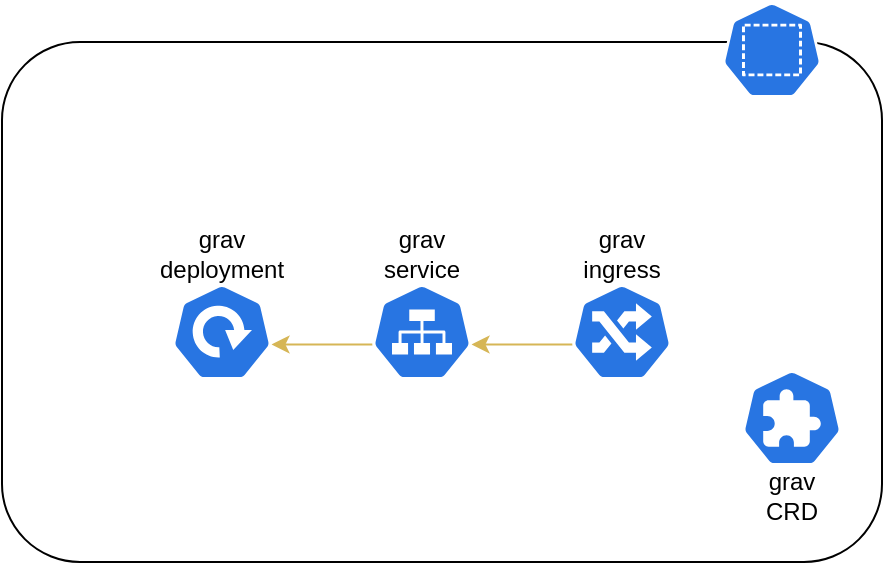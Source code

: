 <mxfile>
    <diagram id="JmlsHOdW7DuOKV1dgdCK" name="Page-1">
        <mxGraphModel dx="695" dy="417" grid="1" gridSize="10" guides="1" tooltips="1" connect="1" arrows="1" fold="1" page="1" pageScale="1" pageWidth="827" pageHeight="1169" background="none" math="0" shadow="0">
            <root>
                <mxCell id="0"/>
                <mxCell id="1" parent="0"/>
                <mxCell id="4BVsRays2VucVD7mKt7R-7" value="" style="rounded=1;whiteSpace=wrap;html=1;" parent="1" vertex="1">
                    <mxGeometry x="190" y="390" width="440" height="260" as="geometry"/>
                </mxCell>
                <mxCell id="4BVsRays2VucVD7mKt7R-3" value="" style="sketch=0;html=1;dashed=0;whitespace=wrap;fillColor=#2875E2;strokeColor=#ffffff;points=[[0.005,0.63,0],[0.1,0.2,0],[0.9,0.2,0],[0.5,0,0],[0.995,0.63,0],[0.72,0.99,0],[0.5,1,0],[0.28,0.99,0]];shape=mxgraph.kubernetes.icon;prIcon=crd" parent="1" vertex="1">
                    <mxGeometry x="560" y="554" width="50" height="48" as="geometry"/>
                </mxCell>
                <mxCell id="4BVsRays2VucVD7mKt7R-19" style="edgeStyle=orthogonalEdgeStyle;rounded=0;orthogonalLoop=1;jettySize=auto;html=1;exitX=0.005;exitY=0.63;exitDx=0;exitDy=0;exitPerimeter=0;entryX=0.995;entryY=0.63;entryDx=0;entryDy=0;entryPerimeter=0;fillColor=#fff2cc;strokeColor=#d6b656;" parent="1" source="4BVsRays2VucVD7mKt7R-4" target="4BVsRays2VucVD7mKt7R-5" edge="1">
                    <mxGeometry relative="1" as="geometry"/>
                </mxCell>
                <mxCell id="4BVsRays2VucVD7mKt7R-4" value="" style="sketch=0;html=1;dashed=0;whitespace=wrap;fillColor=#2875E2;strokeColor=#ffffff;points=[[0.005,0.63,0],[0.1,0.2,0],[0.9,0.2,0],[0.5,0,0],[0.995,0.63,0],[0.72,0.99,0],[0.5,1,0],[0.28,0.99,0]];shape=mxgraph.kubernetes.icon;prIcon=ing" parent="1" vertex="1">
                    <mxGeometry x="475" y="511" width="50" height="48" as="geometry"/>
                </mxCell>
                <mxCell id="4BVsRays2VucVD7mKt7R-20" style="edgeStyle=orthogonalEdgeStyle;rounded=0;orthogonalLoop=1;jettySize=auto;html=1;exitX=0.005;exitY=0.63;exitDx=0;exitDy=0;exitPerimeter=0;entryX=0.995;entryY=0.63;entryDx=0;entryDy=0;entryPerimeter=0;fillColor=#fff2cc;strokeColor=#d6b656;" parent="1" source="4BVsRays2VucVD7mKt7R-5" target="4BVsRays2VucVD7mKt7R-8" edge="1">
                    <mxGeometry relative="1" as="geometry"/>
                </mxCell>
                <mxCell id="4BVsRays2VucVD7mKt7R-5" value="" style="sketch=0;html=1;dashed=0;whitespace=wrap;fillColor=#2875E2;strokeColor=#ffffff;points=[[0.005,0.63,0],[0.1,0.2,0],[0.9,0.2,0],[0.5,0,0],[0.995,0.63,0],[0.72,0.99,0],[0.5,1,0],[0.28,0.99,0]];shape=mxgraph.kubernetes.icon;prIcon=svc" parent="1" vertex="1">
                    <mxGeometry x="375" y="511" width="50" height="48" as="geometry"/>
                </mxCell>
                <mxCell id="4BVsRays2VucVD7mKt7R-6" value="" style="sketch=0;html=1;dashed=0;whitespace=wrap;fillColor=#2875E2;strokeColor=#ffffff;points=[[0.005,0.63,0],[0.1,0.2,0],[0.9,0.2,0],[0.5,0,0],[0.995,0.63,0],[0.72,0.99,0],[0.5,1,0],[0.28,0.99,0]];shape=mxgraph.kubernetes.icon;prIcon=ns" parent="1" vertex="1">
                    <mxGeometry x="550" y="370" width="50" height="48" as="geometry"/>
                </mxCell>
                <mxCell id="4BVsRays2VucVD7mKt7R-8" value="" style="sketch=0;html=1;dashed=0;whitespace=wrap;fillColor=#2875E2;strokeColor=#ffffff;points=[[0.005,0.63,0],[0.1,0.2,0],[0.9,0.2,0],[0.5,0,0],[0.995,0.63,0],[0.72,0.99,0],[0.5,1,0],[0.28,0.99,0]];shape=mxgraph.kubernetes.icon;prIcon=deploy" parent="1" vertex="1">
                    <mxGeometry x="275" y="511" width="50" height="48" as="geometry"/>
                </mxCell>
                <mxCell id="4BVsRays2VucVD7mKt7R-11" value="&lt;div&gt;grav&lt;/div&gt;&lt;div&gt;deployment&lt;/div&gt;" style="text;html=1;strokeColor=none;fillColor=none;align=center;verticalAlign=middle;whiteSpace=wrap;rounded=0;" parent="1" vertex="1">
                    <mxGeometry x="270" y="481" width="60" height="30" as="geometry"/>
                </mxCell>
                <mxCell id="4BVsRays2VucVD7mKt7R-12" value="&lt;div&gt;grav&lt;/div&gt;&lt;div&gt;service&lt;br&gt;&lt;/div&gt;" style="text;html=1;strokeColor=none;fillColor=none;align=center;verticalAlign=middle;whiteSpace=wrap;rounded=0;" parent="1" vertex="1">
                    <mxGeometry x="370" y="481" width="60" height="30" as="geometry"/>
                </mxCell>
                <mxCell id="4BVsRays2VucVD7mKt7R-13" value="&lt;div&gt;grav&lt;/div&gt;&lt;div&gt;ingress&lt;br&gt;&lt;/div&gt;" style="text;html=1;strokeColor=none;fillColor=none;align=center;verticalAlign=middle;whiteSpace=wrap;rounded=0;" parent="1" vertex="1">
                    <mxGeometry x="470" y="481" width="60" height="30" as="geometry"/>
                </mxCell>
                <mxCell id="4BVsRays2VucVD7mKt7R-15" value="grav&lt;br&gt;CRD" style="text;html=1;strokeColor=none;fillColor=none;align=center;verticalAlign=middle;whiteSpace=wrap;rounded=0;" parent="1" vertex="1">
                    <mxGeometry x="555" y="602" width="60" height="30" as="geometry"/>
                </mxCell>
            </root>
        </mxGraphModel>
    </diagram>
</mxfile>